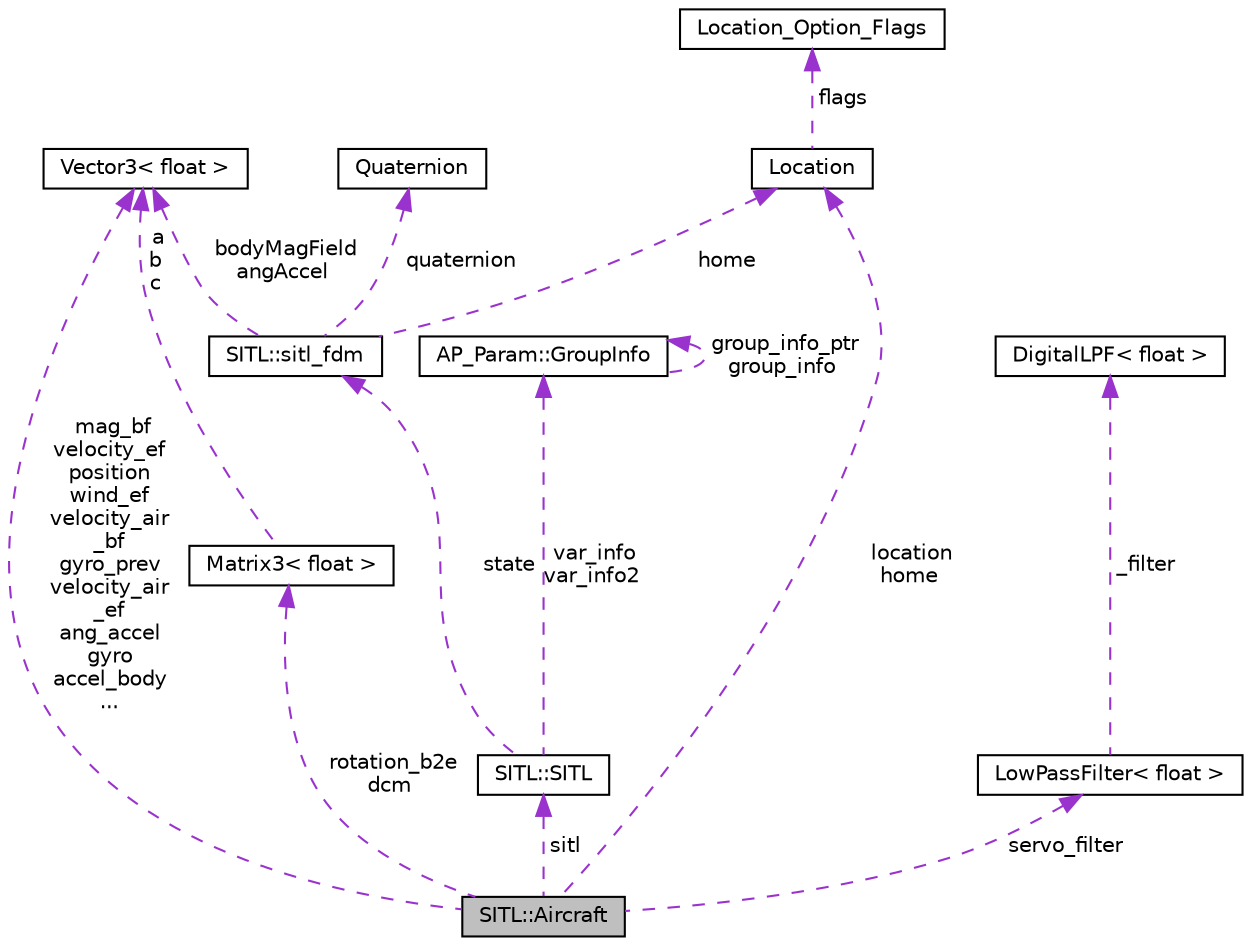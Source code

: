 digraph "SITL::Aircraft"
{
 // INTERACTIVE_SVG=YES
  edge [fontname="Helvetica",fontsize="10",labelfontname="Helvetica",labelfontsize="10"];
  node [fontname="Helvetica",fontsize="10",shape=record];
  Node1 [label="SITL::Aircraft",height=0.2,width=0.4,color="black", fillcolor="grey75", style="filled", fontcolor="black"];
  Node2 -> Node1 [dir="back",color="darkorchid3",fontsize="10",style="dashed",label=" rotation_b2e\ndcm" ,fontname="Helvetica"];
  Node2 [label="Matrix3\< float \>",height=0.2,width=0.4,color="black", fillcolor="white", style="filled",URL="$classMatrix3.html"];
  Node3 -> Node2 [dir="back",color="darkorchid3",fontsize="10",style="dashed",label=" a\nb\nc" ,fontname="Helvetica"];
  Node3 [label="Vector3\< float \>",height=0.2,width=0.4,color="black", fillcolor="white", style="filled",URL="$classVector3.html"];
  Node4 -> Node1 [dir="back",color="darkorchid3",fontsize="10",style="dashed",label=" servo_filter" ,fontname="Helvetica"];
  Node4 [label="LowPassFilter\< float \>",height=0.2,width=0.4,color="black", fillcolor="white", style="filled",URL="$classLowPassFilter.html"];
  Node5 -> Node4 [dir="back",color="darkorchid3",fontsize="10",style="dashed",label=" _filter" ,fontname="Helvetica"];
  Node5 [label="DigitalLPF\< float \>",height=0.2,width=0.4,color="black", fillcolor="white", style="filled",URL="$classDigitalLPF.html"];
  Node6 -> Node1 [dir="back",color="darkorchid3",fontsize="10",style="dashed",label=" sitl" ,fontname="Helvetica"];
  Node6 [label="SITL::SITL",height=0.2,width=0.4,color="black", fillcolor="white", style="filled",URL="$classSITL_1_1SITL.html"];
  Node7 -> Node6 [dir="back",color="darkorchid3",fontsize="10",style="dashed",label=" var_info\nvar_info2" ,fontname="Helvetica"];
  Node7 [label="AP_Param::GroupInfo",height=0.2,width=0.4,color="black", fillcolor="white", style="filled",URL="$structAP__Param_1_1GroupInfo.html"];
  Node7 -> Node7 [dir="back",color="darkorchid3",fontsize="10",style="dashed",label=" group_info_ptr\ngroup_info" ,fontname="Helvetica"];
  Node8 -> Node6 [dir="back",color="darkorchid3",fontsize="10",style="dashed",label=" state" ,fontname="Helvetica"];
  Node8 [label="SITL::sitl_fdm",height=0.2,width=0.4,color="black", fillcolor="white", style="filled",URL="$structSITL_1_1sitl__fdm.html"];
  Node9 -> Node8 [dir="back",color="darkorchid3",fontsize="10",style="dashed",label=" quaternion" ,fontname="Helvetica"];
  Node9 [label="Quaternion",height=0.2,width=0.4,color="black", fillcolor="white", style="filled",URL="$classQuaternion.html"];
  Node3 -> Node8 [dir="back",color="darkorchid3",fontsize="10",style="dashed",label=" bodyMagField\nangAccel" ,fontname="Helvetica"];
  Node10 -> Node8 [dir="back",color="darkorchid3",fontsize="10",style="dashed",label=" home" ,fontname="Helvetica"];
  Node10 [label="Location",height=0.2,width=0.4,color="black", fillcolor="white", style="filled",URL="$structLocation.html"];
  Node11 -> Node10 [dir="back",color="darkorchid3",fontsize="10",style="dashed",label=" flags" ,fontname="Helvetica"];
  Node11 [label="Location_Option_Flags",height=0.2,width=0.4,color="black", fillcolor="white", style="filled",URL="$structLocation__Option__Flags.html"];
  Node3 -> Node1 [dir="back",color="darkorchid3",fontsize="10",style="dashed",label=" mag_bf\nvelocity_ef\nposition\nwind_ef\nvelocity_air\l_bf\ngyro_prev\nvelocity_air\l_ef\nang_accel\ngyro\naccel_body\n..." ,fontname="Helvetica"];
  Node10 -> Node1 [dir="back",color="darkorchid3",fontsize="10",style="dashed",label=" location\nhome" ,fontname="Helvetica"];
}

